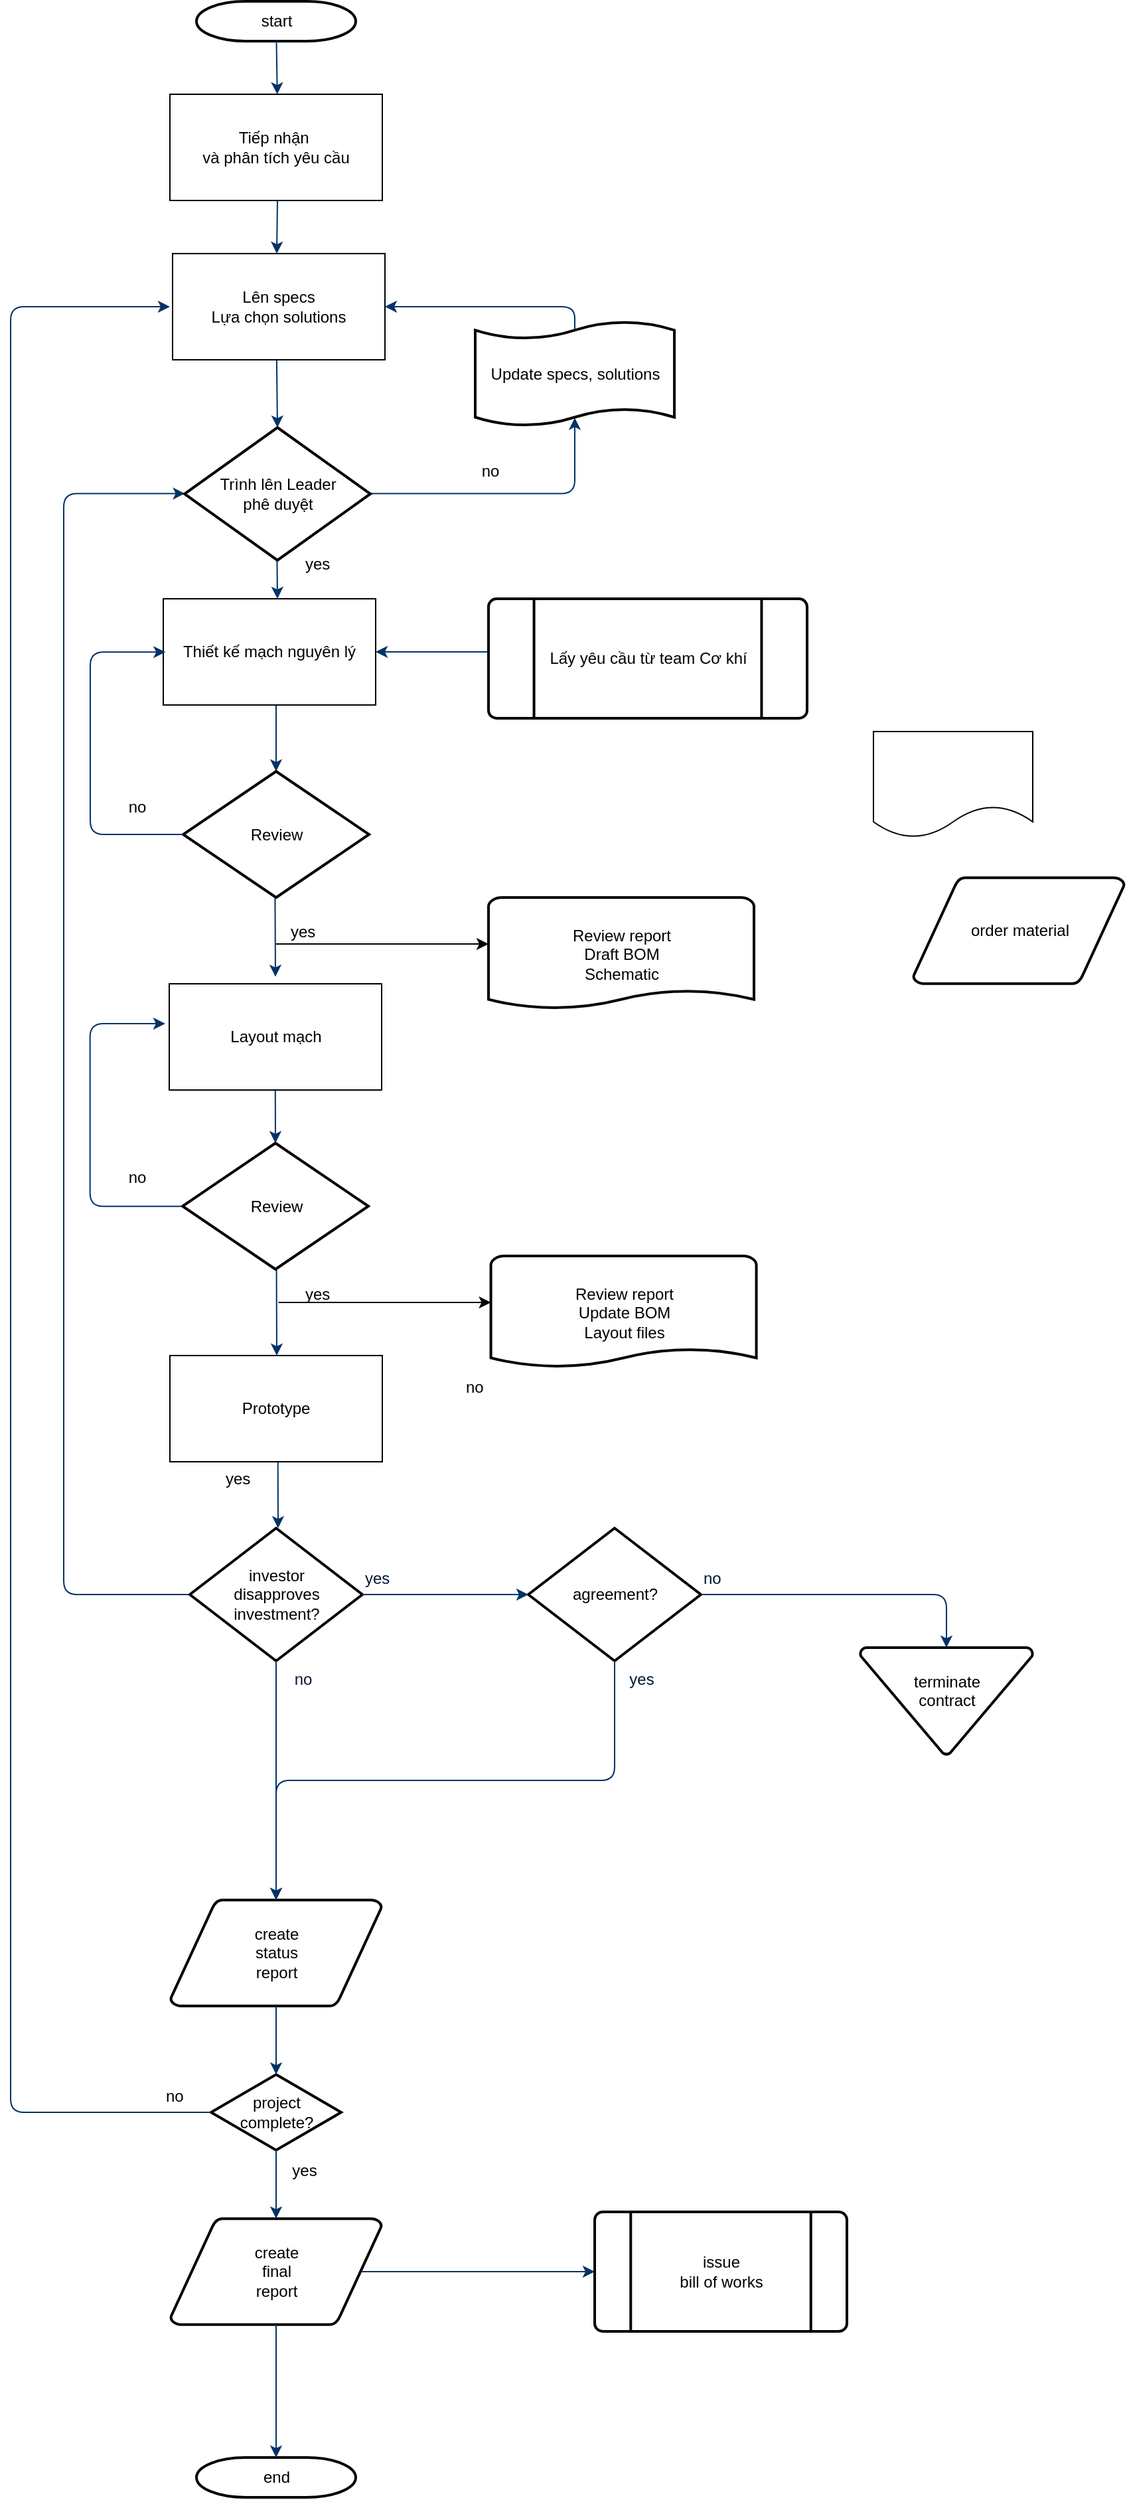 <mxfile version="12.4.8" type="github">
  <diagram id="6a731a19-8d31-9384-78a2-239565b7b9f0" name="Page-1">
    <mxGraphModel dx="717" dy="395" grid="1" gridSize="10" guides="1" tooltips="1" connect="1" arrows="1" fold="1" page="1" pageScale="1" pageWidth="1169" pageHeight="827" background="#ffffff" math="0" shadow="0">
      <root>
        <mxCell id="0"/>
        <mxCell id="1" parent="0"/>
        <mxCell id="2" value="start" style="shape=mxgraph.flowchart.terminator;strokeWidth=2;gradientColor=none;gradientDirection=north;fontStyle=0;html=1;" parent="1" vertex="1">
          <mxGeometry x="260" y="60" width="120" height="30" as="geometry"/>
        </mxCell>
        <mxCell id="7" style="fontStyle=1;strokeColor=#003366;strokeWidth=1;html=1;" parent="1" source="2" edge="1">
          <mxGeometry relative="1" as="geometry">
            <mxPoint x="320.868" y="130" as="targetPoint"/>
          </mxGeometry>
        </mxCell>
        <mxCell id="8" style="fontStyle=1;strokeColor=#003366;strokeWidth=1;html=1;" parent="1" edge="1">
          <mxGeometry relative="1" as="geometry">
            <mxPoint x="321" y="210" as="sourcePoint"/>
            <mxPoint x="320.5" y="250" as="targetPoint"/>
          </mxGeometry>
        </mxCell>
        <mxCell id="9" style="entryX=0.5;entryY=0;entryPerimeter=0;fontStyle=1;strokeColor=#003366;strokeWidth=1;html=1;" parent="1" edge="1">
          <mxGeometry relative="1" as="geometry">
            <mxPoint x="320.44" y="330" as="sourcePoint"/>
            <mxPoint x="321" y="381" as="targetPoint"/>
          </mxGeometry>
        </mxCell>
        <mxCell id="10" value="" style="edgeStyle=elbowEdgeStyle;elbow=horizontal;entryX=0.5;entryY=0.91;entryPerimeter=0;exitX=1;exitY=0.5;exitPerimeter=0;fontStyle=1;strokeColor=#003366;strokeWidth=1;html=1;" parent="1" target="51" edge="1">
          <mxGeometry x="381" y="28.5" width="100" height="100" as="geometry">
            <mxPoint x="391.294" y="430.706" as="sourcePoint"/>
            <mxPoint x="765.395" y="318.5" as="targetPoint"/>
            <Array as="points">
              <mxPoint x="545" y="400"/>
            </Array>
          </mxGeometry>
        </mxCell>
        <mxCell id="11" value="yes" style="text;fontStyle=0;html=1;strokeColor=none;gradientColor=none;fillColor=none;strokeWidth=2;" parent="1" vertex="1">
          <mxGeometry x="340" y="470" width="40" height="26" as="geometry"/>
        </mxCell>
        <mxCell id="12" value="" style="edgeStyle=elbowEdgeStyle;elbow=horizontal;fontColor=#001933;fontStyle=1;strokeColor=#003366;strokeWidth=1;html=1;" parent="1" edge="1">
          <mxGeometry width="100" height="100" as="geometry">
            <mxPoint x="320.706" y="481" as="sourcePoint"/>
            <mxPoint x="321" y="510" as="targetPoint"/>
          </mxGeometry>
        </mxCell>
        <mxCell id="14" value="no" style="text;fontStyle=0;html=1;strokeColor=none;gradientColor=none;fillColor=none;strokeWidth=2;align=center;" parent="1" vertex="1">
          <mxGeometry x="460.5" y="400" width="40" height="26" as="geometry"/>
        </mxCell>
        <mxCell id="15" value="Review report&lt;br&gt;Draft BOM&lt;br&gt;Schematic" style="shape=mxgraph.flowchart.document;strokeWidth=2;gradientColor=none;gradientDirection=north;fontStyle=0;html=1;" parent="1" vertex="1">
          <mxGeometry x="480" y="735" width="200" height="85" as="geometry"/>
        </mxCell>
        <mxCell id="16" value="" style="edgeStyle=elbowEdgeStyle;elbow=horizontal;fontStyle=1;strokeColor=#003366;strokeWidth=1;html=1;entryX=0.905;entryY=0.5;entryDx=0;entryDy=0;entryPerimeter=0;" parent="1" edge="1">
          <mxGeometry x="11" width="100" height="100" as="geometry">
            <mxPoint x="480" y="550" as="sourcePoint"/>
            <mxPoint x="395" y="550" as="targetPoint"/>
          </mxGeometry>
        </mxCell>
        <mxCell id="17" value="" style="edgeStyle=elbowEdgeStyle;elbow=horizontal;fontStyle=1;strokeColor=#003366;strokeWidth=1;html=1;" parent="1" edge="1">
          <mxGeometry width="100" height="100" as="geometry">
            <mxPoint x="320" y="590" as="sourcePoint"/>
            <mxPoint x="319.529" y="640.0" as="targetPoint"/>
          </mxGeometry>
        </mxCell>
        <mxCell id="23" value="" style="edgeStyle=elbowEdgeStyle;elbow=horizontal;exitX=0.5;exitY=1;exitPerimeter=0;fontStyle=1;strokeColor=#003366;strokeWidth=1;html=1;" parent="1" edge="1">
          <mxGeometry x="-2" width="100" height="100" as="geometry">
            <mxPoint x="319.333" y="860.333" as="sourcePoint"/>
            <mxPoint x="319.621" y="920" as="targetPoint"/>
          </mxGeometry>
        </mxCell>
        <mxCell id="25" value="" style="edgeStyle=elbowEdgeStyle;elbow=horizontal;exitX=0.5;exitY=0.9;exitPerimeter=0;fontStyle=1;strokeColor=#003366;strokeWidth=1;html=1;" parent="1" edge="1">
          <mxGeometry width="100" height="100" as="geometry">
            <mxPoint x="320.241" y="1000.862" as="sourcePoint"/>
            <mxPoint x="320.5" y="1080" as="targetPoint"/>
          </mxGeometry>
        </mxCell>
        <mxCell id="26" value="" style="edgeStyle=elbowEdgeStyle;elbow=horizontal;exitX=0;exitY=0.5;exitPerimeter=0;entryX=0;entryY=0.5;entryPerimeter=0;fontStyle=1;strokeColor=#003366;strokeWidth=1;html=1;" parent="1" source="28" edge="1">
          <mxGeometry width="100" height="100" as="geometry">
            <mxPoint y="100" as="sourcePoint"/>
            <mxPoint x="251.294" y="430.706" as="targetPoint"/>
            <Array as="points">
              <mxPoint x="160" y="850"/>
            </Array>
          </mxGeometry>
        </mxCell>
        <mxCell id="27" value="yes" style="text;fontStyle=0;html=1;strokeColor=none;gradientColor=none;fillColor=none;strokeWidth=2;" parent="1" vertex="1">
          <mxGeometry x="280" y="1158.5" width="40" height="26" as="geometry"/>
        </mxCell>
        <mxCell id="28" value="investor&#xa;disapproves&#xa; investment?" style="shape=mxgraph.flowchart.decision;strokeWidth=2;gradientColor=none;gradientDirection=north;fontStyle=0;html=1;" parent="1" vertex="1">
          <mxGeometry x="255" y="1210" width="130" height="100" as="geometry"/>
        </mxCell>
        <mxCell id="29" value="agreement?" style="shape=mxgraph.flowchart.decision;strokeWidth=2;gradientColor=none;gradientDirection=north;fontStyle=0;html=1;" parent="1" vertex="1">
          <mxGeometry x="510" y="1210" width="130" height="100" as="geometry"/>
        </mxCell>
        <mxCell id="30" value="" style="edgeStyle=elbowEdgeStyle;elbow=horizontal;exitX=0.5;exitY=1;exitPerimeter=0;fontStyle=1;strokeColor=#003366;strokeWidth=1;html=1;" parent="1" target="28" edge="1">
          <mxGeometry width="100" height="100" as="geometry">
            <mxPoint x="321.333" y="1158.667" as="sourcePoint"/>
            <mxPoint x="100" as="targetPoint"/>
          </mxGeometry>
        </mxCell>
        <mxCell id="31" value="" style="edgeStyle=elbowEdgeStyle;elbow=horizontal;exitX=1;exitY=0.5;exitPerimeter=0;entryX=0;entryY=0.5;entryPerimeter=0;fontStyle=1;strokeColor=#003366;strokeWidth=1;html=1;" parent="1" source="28" target="29" edge="1">
          <mxGeometry width="100" height="100" as="geometry">
            <mxPoint y="100" as="sourcePoint"/>
            <mxPoint x="100" as="targetPoint"/>
          </mxGeometry>
        </mxCell>
        <mxCell id="32" value="terminate&#xa;contract&#xa;" style="shape=mxgraph.flowchart.merge_or_storage;strokeWidth=2;gradientColor=none;gradientDirection=north;fontStyle=0;html=1;" parent="1" vertex="1">
          <mxGeometry x="760" y="1300" width="130" height="80.5" as="geometry"/>
        </mxCell>
        <mxCell id="33" value="" style="edgeStyle=elbowEdgeStyle;elbow=vertical;exitX=1;exitY=0.5;exitPerimeter=0;entryX=0.5;entryY=0;entryPerimeter=0;fontStyle=1;strokeColor=#003366;strokeWidth=1;html=1;" parent="1" source="29" target="32" edge="1">
          <mxGeometry width="100" height="100" as="geometry">
            <mxPoint y="100" as="sourcePoint"/>
            <mxPoint x="100" as="targetPoint"/>
            <Array as="points">
              <mxPoint x="740" y="1260"/>
            </Array>
          </mxGeometry>
        </mxCell>
        <mxCell id="34" value="create&#xa;status&#xa;report" style="shape=mxgraph.flowchart.data;strokeWidth=2;gradientColor=none;gradientDirection=north;fontStyle=0;html=1;" parent="1" vertex="1">
          <mxGeometry x="240.5" y="1490" width="159" height="80" as="geometry"/>
        </mxCell>
        <mxCell id="35" value="" style="edgeStyle=elbowEdgeStyle;elbow=vertical;exitX=0.5;exitY=1;exitPerimeter=0;fontColor=#001933;fontStyle=1;strokeColor=#003366;strokeWidth=1;html=1;" parent="1" source="28" target="34" edge="1">
          <mxGeometry width="100" height="100" as="geometry">
            <mxPoint y="100" as="sourcePoint"/>
            <mxPoint x="100" as="targetPoint"/>
          </mxGeometry>
        </mxCell>
        <mxCell id="36" value="" style="edgeStyle=elbowEdgeStyle;elbow=vertical;exitX=0.5;exitY=1;exitPerimeter=0;entryX=0.5;entryY=0;entryPerimeter=0;fontStyle=1;strokeColor=#003366;strokeWidth=1;html=1;" parent="1" source="29" target="34" edge="1">
          <mxGeometry width="100" height="100" as="geometry">
            <mxPoint y="100" as="sourcePoint"/>
            <mxPoint x="100" as="targetPoint"/>
          </mxGeometry>
        </mxCell>
        <mxCell id="37" value="project&#xa;complete?" style="shape=mxgraph.flowchart.decision;strokeWidth=2;gradientColor=none;gradientDirection=north;fontStyle=0;html=1;" parent="1" vertex="1">
          <mxGeometry x="271" y="1621.5" width="98" height="57" as="geometry"/>
        </mxCell>
        <mxCell id="38" value="create&#xa;final&#xa;report" style="shape=mxgraph.flowchart.data;strokeWidth=2;gradientColor=none;gradientDirection=north;fontStyle=0;html=1;" parent="1" vertex="1">
          <mxGeometry x="240.5" y="1730" width="159" height="80" as="geometry"/>
        </mxCell>
        <mxCell id="39" value="issue&#xa;bill of works" style="shape=mxgraph.flowchart.predefined_process;strokeWidth=2;gradientColor=none;gradientDirection=north;fontStyle=0;html=1;" parent="1" vertex="1">
          <mxGeometry x="560" y="1725" width="190" height="90" as="geometry"/>
        </mxCell>
        <mxCell id="40" value="end" style="shape=mxgraph.flowchart.terminator;strokeWidth=2;gradientColor=none;gradientDirection=north;fontStyle=0;html=1;" parent="1" vertex="1">
          <mxGeometry x="260" y="1910" width="120" height="30" as="geometry"/>
        </mxCell>
        <mxCell id="41" value="" style="edgeStyle=elbowEdgeStyle;elbow=vertical;exitX=0.5;exitY=1;exitPerimeter=0;entryX=0.5;entryY=0;entryPerimeter=0;fontStyle=1;strokeColor=#003366;strokeWidth=1;html=1;" parent="1" source="34" target="37" edge="1">
          <mxGeometry width="100" height="100" as="geometry">
            <mxPoint y="100" as="sourcePoint"/>
            <mxPoint x="100" as="targetPoint"/>
          </mxGeometry>
        </mxCell>
        <mxCell id="42" value="" style="edgeStyle=elbowEdgeStyle;elbow=vertical;exitX=0.5;exitY=1;exitPerimeter=0;entryX=0.5;entryY=0;entryPerimeter=0;fontStyle=1;strokeColor=#003366;strokeWidth=1;html=1;" parent="1" source="37" target="38" edge="1">
          <mxGeometry width="100" height="100" as="geometry">
            <mxPoint y="100" as="sourcePoint"/>
            <mxPoint x="100" as="targetPoint"/>
          </mxGeometry>
        </mxCell>
        <mxCell id="43" value="" style="edgeStyle=elbowEdgeStyle;elbow=vertical;exitX=0.5;exitY=1;exitPerimeter=0;entryX=0.5;entryY=0;entryPerimeter=0;fontStyle=1;strokeColor=#003366;strokeWidth=1;html=1;" parent="1" source="38" target="40" edge="1">
          <mxGeometry width="100" height="100" as="geometry">
            <mxPoint y="100" as="sourcePoint"/>
            <mxPoint x="100" as="targetPoint"/>
          </mxGeometry>
        </mxCell>
        <mxCell id="44" value="" style="edgeStyle=elbowEdgeStyle;elbow=vertical;exitX=0.905;exitY=0.5;exitPerimeter=0;entryX=0;entryY=0.5;entryPerimeter=0;fontStyle=1;strokeColor=#003366;strokeWidth=1;html=1;" parent="1" source="38" target="39" edge="1">
          <mxGeometry width="100" height="100" as="geometry">
            <mxPoint y="100" as="sourcePoint"/>
            <mxPoint x="100" as="targetPoint"/>
          </mxGeometry>
        </mxCell>
        <mxCell id="46" value="no" style="text;fontStyle=0;html=1;strokeColor=none;gradientColor=none;fillColor=none;strokeWidth=2;" parent="1" vertex="1">
          <mxGeometry x="460.5" y="1090" width="40" height="26" as="geometry"/>
        </mxCell>
        <mxCell id="47" value="yes" style="text;fontColor=#001933;fontStyle=0;html=1;strokeColor=none;gradientColor=none;fillColor=none;strokeWidth=2;" parent="1" vertex="1">
          <mxGeometry x="385" y="1234" width="40" height="26" as="geometry"/>
        </mxCell>
        <mxCell id="48" value="no" style="text;fontColor=#001933;fontStyle=0;html=1;strokeColor=none;gradientColor=none;fillColor=none;strokeWidth=2;align=center;" parent="1" vertex="1">
          <mxGeometry x="320" y="1310" width="40" height="26" as="geometry"/>
        </mxCell>
        <mxCell id="49" value="yes" style="text;fontColor=#001933;fontStyle=0;html=1;strokeColor=none;gradientColor=none;fillColor=none;strokeWidth=2;align=center;" parent="1" vertex="1">
          <mxGeometry x="575" y="1310" width="40" height="26" as="geometry"/>
        </mxCell>
        <mxCell id="50" value="no" style="text;fontColor=#001933;fontStyle=0;html=1;strokeColor=none;gradientColor=none;fillColor=none;strokeWidth=2;" parent="1" vertex="1">
          <mxGeometry x="640" y="1234" width="40" height="26" as="geometry"/>
        </mxCell>
        <mxCell id="51" value="Update specs, solutions" style="shape=mxgraph.flowchart.paper_tape;strokeWidth=2;gradientColor=none;gradientDirection=north;fontStyle=0;html=1;" parent="1" vertex="1">
          <mxGeometry x="470" y="300" width="150" height="81" as="geometry"/>
        </mxCell>
        <mxCell id="52" value="" style="edgeStyle=elbowEdgeStyle;elbow=horizontal;exitX=0.5;exitY=0.09;exitPerimeter=0;entryX=1;entryY=0.5;fontStyle=1;strokeColor=#003366;strokeWidth=1;html=1;entryDx=0;entryDy=0;" parent="1" source="51" target="WOA4JrM5TvBIJfNwkSzf-57" edge="1">
          <mxGeometry width="100" height="100" as="geometry">
            <mxPoint y="100" as="sourcePoint"/>
            <mxPoint x="384" y="290" as="targetPoint"/>
            <Array as="points">
              <mxPoint x="545" y="300"/>
            </Array>
          </mxGeometry>
        </mxCell>
        <mxCell id="53" value="yes" style="text;fontStyle=0;html=1;strokeColor=none;gradientColor=none;fillColor=none;strokeWidth=2;align=center;" parent="1" vertex="1">
          <mxGeometry x="321" y="1680" width="40" height="26" as="geometry"/>
        </mxCell>
        <mxCell id="54" value="" style="edgeStyle=elbowEdgeStyle;elbow=horizontal;exitX=0;exitY=0.5;exitPerimeter=0;fontStyle=1;strokeColor=#003366;strokeWidth=1;html=1;" parent="1" source="37" edge="1">
          <mxGeometry width="100" height="100" as="geometry">
            <mxPoint y="100" as="sourcePoint"/>
            <mxPoint x="240" y="290" as="targetPoint"/>
            <Array as="points">
              <mxPoint x="120" y="970"/>
            </Array>
          </mxGeometry>
        </mxCell>
        <mxCell id="55" value="no" style="text;fontStyle=0;html=1;strokeColor=none;gradientColor=none;fillColor=none;strokeWidth=2;" parent="1" vertex="1">
          <mxGeometry x="235" y="1624" width="40" height="26" as="geometry"/>
        </mxCell>
        <mxCell id="WOA4JrM5TvBIJfNwkSzf-56" value="Tiếp nhận&amp;nbsp;&lt;br&gt;và phân tích yêu cầu" style="rounded=0;whiteSpace=wrap;html=1;" vertex="1" parent="1">
          <mxGeometry x="240" y="130" width="160" height="80" as="geometry"/>
        </mxCell>
        <mxCell id="WOA4JrM5TvBIJfNwkSzf-57" value="Lên specs&lt;br&gt;Lựa chọn solutions" style="rounded=0;whiteSpace=wrap;html=1;" vertex="1" parent="1">
          <mxGeometry x="242" y="250" width="160" height="80" as="geometry"/>
        </mxCell>
        <mxCell id="WOA4JrM5TvBIJfNwkSzf-58" value="Trình lên Leader&lt;br&gt;phê duyệt" style="shape=mxgraph.flowchart.decision;strokeWidth=2;gradientColor=none;gradientDirection=north;fontStyle=0;html=1;" vertex="1" parent="1">
          <mxGeometry x="251" y="381" width="140" height="100" as="geometry"/>
        </mxCell>
        <mxCell id="WOA4JrM5TvBIJfNwkSzf-59" value="order material" style="shape=mxgraph.flowchart.data;strokeWidth=2;gradientColor=none;gradientDirection=north;fontStyle=0;html=1;" vertex="1" parent="1">
          <mxGeometry x="800" y="720" width="159" height="80" as="geometry"/>
        </mxCell>
        <mxCell id="WOA4JrM5TvBIJfNwkSzf-60" value="Review" style="shape=mxgraph.flowchart.decision;strokeWidth=2;gradientColor=none;gradientDirection=north;fontStyle=0;html=1;" vertex="1" parent="1">
          <mxGeometry x="250" y="640" width="140" height="95" as="geometry"/>
        </mxCell>
        <mxCell id="WOA4JrM5TvBIJfNwkSzf-61" value="&lt;span style=&quot;white-space: nowrap&quot;&gt;Thiết kế mạch nguyên lý&lt;/span&gt;" style="rounded=0;whiteSpace=wrap;html=1;" vertex="1" parent="1">
          <mxGeometry x="235" y="510" width="160" height="80" as="geometry"/>
        </mxCell>
        <mxCell id="WOA4JrM5TvBIJfNwkSzf-62" value="" style="shape=document;whiteSpace=wrap;html=1;boundedLbl=1;" vertex="1" parent="1">
          <mxGeometry x="770" y="610" width="120" height="80" as="geometry"/>
        </mxCell>
        <mxCell id="WOA4JrM5TvBIJfNwkSzf-63" value="Lấy yêu cầu từ team Cơ khí" style="shape=mxgraph.flowchart.predefined_process;strokeWidth=2;gradientColor=none;gradientDirection=north;fontStyle=0;html=1;" vertex="1" parent="1">
          <mxGeometry x="480" y="510" width="240" height="90" as="geometry"/>
        </mxCell>
        <mxCell id="WOA4JrM5TvBIJfNwkSzf-64" value="" style="edgeStyle=elbowEdgeStyle;elbow=horizontal;entryX=0;entryY=0.5;entryPerimeter=0;fontStyle=1;strokeColor=#003366;strokeWidth=1;html=1;exitX=0;exitY=0.5;exitDx=0;exitDy=0;exitPerimeter=0;" edge="1" parent="1" source="WOA4JrM5TvBIJfNwkSzf-60">
          <mxGeometry x="-14.67" y="119.48" width="100" height="100" as="geometry">
            <mxPoint x="170" y="901.667" as="sourcePoint"/>
            <mxPoint x="236.624" y="550.186" as="targetPoint"/>
            <Array as="points">
              <mxPoint x="180" y="960"/>
            </Array>
          </mxGeometry>
        </mxCell>
        <mxCell id="WOA4JrM5TvBIJfNwkSzf-65" value="no" style="text;fontStyle=0;html=1;strokeColor=none;gradientColor=none;fillColor=none;strokeWidth=2;align=center;" vertex="1" parent="1">
          <mxGeometry x="195" y="652.5" width="40" height="26" as="geometry"/>
        </mxCell>
        <mxCell id="WOA4JrM5TvBIJfNwkSzf-66" value="yes" style="text;fontStyle=0;html=1;strokeColor=none;gradientColor=none;fillColor=none;strokeWidth=2;" vertex="1" parent="1">
          <mxGeometry x="329" y="747" width="40" height="26" as="geometry"/>
        </mxCell>
        <mxCell id="WOA4JrM5TvBIJfNwkSzf-67" value="&lt;span style=&quot;white-space: nowrap&quot;&gt;Layout mạch&lt;/span&gt;" style="rounded=0;whiteSpace=wrap;html=1;" vertex="1" parent="1">
          <mxGeometry x="239.5" y="800" width="160" height="80" as="geometry"/>
        </mxCell>
        <mxCell id="WOA4JrM5TvBIJfNwkSzf-69" value="" style="endArrow=classic;html=1;" edge="1" parent="1">
          <mxGeometry width="50" height="50" relative="1" as="geometry">
            <mxPoint x="320" y="770" as="sourcePoint"/>
            <mxPoint x="480" y="770" as="targetPoint"/>
          </mxGeometry>
        </mxCell>
        <mxCell id="WOA4JrM5TvBIJfNwkSzf-70" value="" style="edgeStyle=elbowEdgeStyle;elbow=horizontal;exitX=0.5;exitY=1;exitPerimeter=0;fontStyle=1;strokeColor=#003366;strokeWidth=1;html=1;" edge="1" parent="1">
          <mxGeometry x="-2.12" y="-125.33" width="100" height="100" as="geometry">
            <mxPoint x="319.213" y="735.003" as="sourcePoint"/>
            <mxPoint x="319.501" y="794.67" as="targetPoint"/>
          </mxGeometry>
        </mxCell>
        <mxCell id="WOA4JrM5TvBIJfNwkSzf-71" value="Review" style="shape=mxgraph.flowchart.decision;strokeWidth=2;gradientColor=none;gradientDirection=north;fontStyle=0;html=1;" vertex="1" parent="1">
          <mxGeometry x="249.5" y="920" width="140" height="95" as="geometry"/>
        </mxCell>
        <mxCell id="WOA4JrM5TvBIJfNwkSzf-72" value="" style="edgeStyle=elbowEdgeStyle;elbow=horizontal;entryX=0;entryY=0.5;entryPerimeter=0;fontStyle=1;strokeColor=#003366;strokeWidth=1;html=1;exitX=0;exitY=0.5;exitDx=0;exitDy=0;exitPerimeter=0;" edge="1" parent="1">
          <mxGeometry x="-14.84" y="399.29" width="100" height="100" as="geometry">
            <mxPoint x="249.497" y="967.643" as="sourcePoint"/>
            <mxPoint x="236.454" y="829.996" as="targetPoint"/>
            <Array as="points">
              <mxPoint x="179.83" y="1239.81"/>
            </Array>
          </mxGeometry>
        </mxCell>
        <mxCell id="WOA4JrM5TvBIJfNwkSzf-73" value="no" style="text;fontStyle=0;html=1;strokeColor=none;gradientColor=none;fillColor=none;strokeWidth=2;align=center;" vertex="1" parent="1">
          <mxGeometry x="194.83" y="932.31" width="40" height="26" as="geometry"/>
        </mxCell>
        <mxCell id="WOA4JrM5TvBIJfNwkSzf-74" value="yes" style="text;fontStyle=0;html=1;strokeColor=none;gradientColor=none;fillColor=none;strokeWidth=2;" vertex="1" parent="1">
          <mxGeometry x="340" y="1020" width="40" height="26" as="geometry"/>
        </mxCell>
        <mxCell id="WOA4JrM5TvBIJfNwkSzf-75" value="&lt;span style=&quot;white-space: nowrap&quot;&gt;Prototype&lt;/span&gt;" style="rounded=0;whiteSpace=wrap;html=1;" vertex="1" parent="1">
          <mxGeometry x="240" y="1080" width="160" height="80" as="geometry"/>
        </mxCell>
        <mxCell id="WOA4JrM5TvBIJfNwkSzf-76" value="Review report&lt;br&gt;Update BOM&lt;br&gt;Layout files" style="shape=mxgraph.flowchart.document;strokeWidth=2;gradientColor=none;gradientDirection=north;fontStyle=0;html=1;" vertex="1" parent="1">
          <mxGeometry x="481.79" y="1005" width="200" height="85" as="geometry"/>
        </mxCell>
        <mxCell id="WOA4JrM5TvBIJfNwkSzf-78" value="" style="endArrow=classic;html=1;" edge="1" parent="1">
          <mxGeometry width="50" height="50" relative="1" as="geometry">
            <mxPoint x="321.79" y="1040" as="sourcePoint"/>
            <mxPoint x="481.79" y="1040" as="targetPoint"/>
          </mxGeometry>
        </mxCell>
      </root>
    </mxGraphModel>
  </diagram>
</mxfile>
